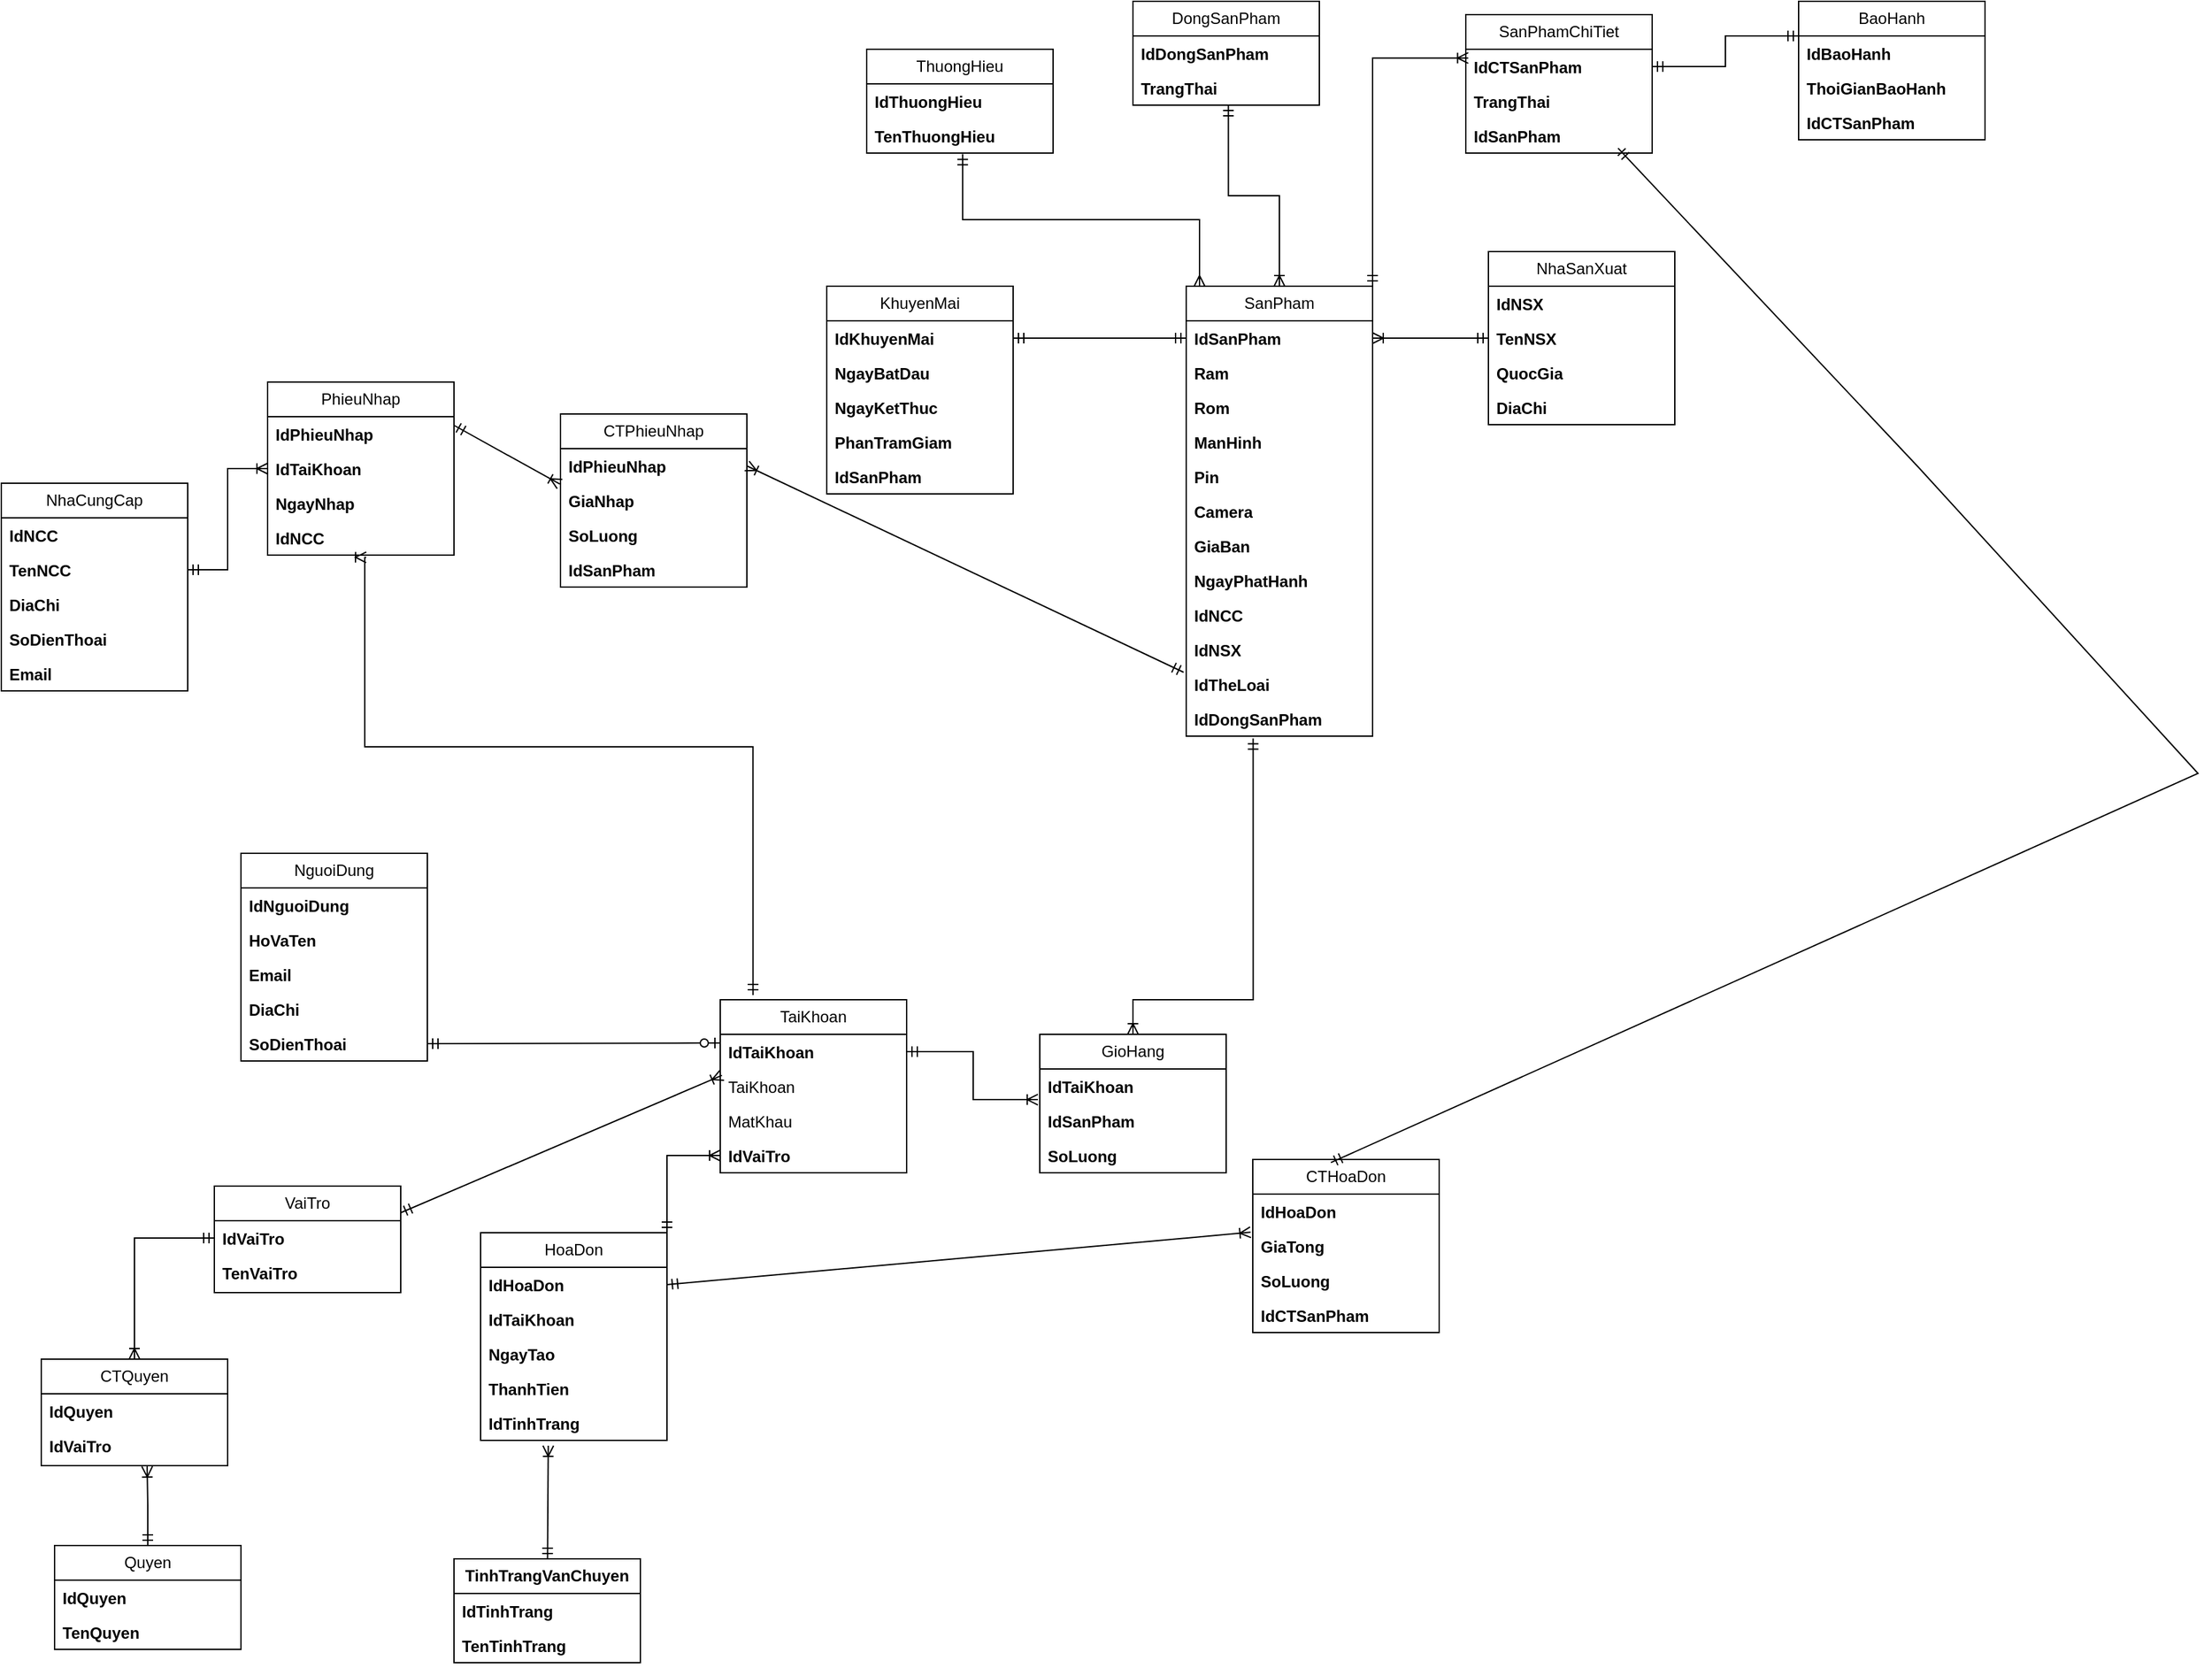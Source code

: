 <mxfile version="26.1.1">
  <diagram name="Trang-1" id="ev6L7dhJCI6zJjcUAdMP">
    <mxGraphModel dx="1827" dy="1666" grid="1" gridSize="10" guides="1" tooltips="1" connect="1" arrows="1" fold="1" page="1" pageScale="1" pageWidth="827" pageHeight="1169" math="0" shadow="0">
      <root>
        <mxCell id="0" />
        <mxCell id="1" parent="0" />
        <mxCell id="3cj486jEz-DAqz2aG2Fp-1" value="TaiKhoan" style="swimlane;fontStyle=0;childLayout=stackLayout;horizontal=1;startSize=26;fillColor=none;horizontalStack=0;resizeParent=1;resizeParentMax=0;resizeLast=0;collapsible=1;marginBottom=0;whiteSpace=wrap;html=1;" parent="1" vertex="1">
          <mxGeometry x="250" y="410" width="140" height="130" as="geometry" />
        </mxCell>
        <mxCell id="3cj486jEz-DAqz2aG2Fp-2" value="IdTaiKhoan" style="text;strokeColor=none;fillColor=none;align=left;verticalAlign=top;spacingLeft=4;spacingRight=4;overflow=hidden;rotatable=0;points=[[0,0.5],[1,0.5]];portConstraint=eastwest;whiteSpace=wrap;html=1;fontStyle=1" parent="3cj486jEz-DAqz2aG2Fp-1" vertex="1">
          <mxGeometry y="26" width="140" height="26" as="geometry" />
        </mxCell>
        <mxCell id="3cj486jEz-DAqz2aG2Fp-3" value="TaiKhoan" style="text;strokeColor=none;fillColor=none;align=left;verticalAlign=top;spacingLeft=4;spacingRight=4;overflow=hidden;rotatable=0;points=[[0,0.5],[1,0.5]];portConstraint=eastwest;whiteSpace=wrap;html=1;" parent="3cj486jEz-DAqz2aG2Fp-1" vertex="1">
          <mxGeometry y="52" width="140" height="26" as="geometry" />
        </mxCell>
        <mxCell id="3cj486jEz-DAqz2aG2Fp-4" value="MatKhau" style="text;strokeColor=none;fillColor=none;align=left;verticalAlign=top;spacingLeft=4;spacingRight=4;overflow=hidden;rotatable=0;points=[[0,0.5],[1,0.5]];portConstraint=eastwest;whiteSpace=wrap;html=1;" parent="3cj486jEz-DAqz2aG2Fp-1" vertex="1">
          <mxGeometry y="78" width="140" height="26" as="geometry" />
        </mxCell>
        <mxCell id="3cj486jEz-DAqz2aG2Fp-5" value="&lt;b&gt;IdVaiTro&lt;/b&gt;" style="text;strokeColor=none;fillColor=none;align=left;verticalAlign=top;spacingLeft=4;spacingRight=4;overflow=hidden;rotatable=0;points=[[0,0.5],[1,0.5]];portConstraint=eastwest;whiteSpace=wrap;html=1;" parent="3cj486jEz-DAqz2aG2Fp-1" vertex="1">
          <mxGeometry y="104" width="140" height="26" as="geometry" />
        </mxCell>
        <mxCell id="3cj486jEz-DAqz2aG2Fp-6" style="rounded=0;orthogonalLoop=1;jettySize=auto;html=1;endArrow=ERzeroToOne;startFill=0;startArrow=ERmandOne;endFill=0;exitX=1;exitY=0.5;exitDx=0;exitDy=0;entryX=0;entryY=0.25;entryDx=0;entryDy=0;" parent="1" source="3cj486jEz-DAqz2aG2Fp-61" target="3cj486jEz-DAqz2aG2Fp-1" edge="1">
          <mxGeometry relative="1" as="geometry">
            <mxPoint x="110" y="309" as="sourcePoint" />
            <mxPoint x="240" y="223" as="targetPoint" />
          </mxGeometry>
        </mxCell>
        <mxCell id="3cj486jEz-DAqz2aG2Fp-7" style="rounded=0;orthogonalLoop=1;jettySize=auto;html=1;exitX=1;exitY=0.5;exitDx=0;exitDy=0;endArrow=ERoneToMany;endFill=0;startArrow=ERmandOne;startFill=0;entryX=-0.012;entryY=0.103;entryDx=0;entryDy=0;entryPerimeter=0;" parent="1" source="3cj486jEz-DAqz2aG2Fp-26" edge="1">
          <mxGeometry relative="1" as="geometry">
            <mxPoint x="410" y="504" as="sourcePoint" />
            <mxPoint x="648.32" y="584.678" as="targetPoint" />
          </mxGeometry>
        </mxCell>
        <mxCell id="dfZUivNERs2k_TiBMYuA-21" style="edgeStyle=orthogonalEdgeStyle;rounded=0;orthogonalLoop=1;jettySize=auto;html=1;exitX=1;exitY=0;exitDx=0;exitDy=0;endArrow=ERoneToMany;endFill=0;startArrow=ERmandOne;startFill=0;entryX=0.013;entryY=0.254;entryDx=0;entryDy=0;entryPerimeter=0;" edge="1" parent="1" source="3cj486jEz-DAqz2aG2Fp-8" target="dfZUivNERs2k_TiBMYuA-17">
          <mxGeometry relative="1" as="geometry">
            <mxPoint x="810" y="-239" as="targetPoint" />
          </mxGeometry>
        </mxCell>
        <mxCell id="3cj486jEz-DAqz2aG2Fp-8" value="SanPham" style="swimlane;fontStyle=0;childLayout=stackLayout;horizontal=1;startSize=26;fillColor=none;horizontalStack=0;resizeParent=1;resizeParentMax=0;resizeLast=0;collapsible=1;marginBottom=0;whiteSpace=wrap;html=1;" parent="1" vertex="1">
          <mxGeometry x="600" y="-126" width="140" height="338" as="geometry" />
        </mxCell>
        <mxCell id="3cj486jEz-DAqz2aG2Fp-9" value="IdSanPham" style="text;strokeColor=none;fillColor=none;align=left;verticalAlign=top;spacingLeft=4;spacingRight=4;overflow=hidden;rotatable=0;points=[[0,0.5],[1,0.5]];portConstraint=eastwest;whiteSpace=wrap;html=1;fontStyle=1" parent="3cj486jEz-DAqz2aG2Fp-8" vertex="1">
          <mxGeometry y="26" width="140" height="26" as="geometry" />
        </mxCell>
        <mxCell id="3cj486jEz-DAqz2aG2Fp-11" value="Ram" style="text;strokeColor=none;fillColor=none;align=left;verticalAlign=top;spacingLeft=4;spacingRight=4;overflow=hidden;rotatable=0;points=[[0,0.5],[1,0.5]];portConstraint=eastwest;whiteSpace=wrap;html=1;fontStyle=1" parent="3cj486jEz-DAqz2aG2Fp-8" vertex="1">
          <mxGeometry y="52" width="140" height="26" as="geometry" />
        </mxCell>
        <mxCell id="3cj486jEz-DAqz2aG2Fp-12" value="Rom" style="text;strokeColor=none;fillColor=none;align=left;verticalAlign=top;spacingLeft=4;spacingRight=4;overflow=hidden;rotatable=0;points=[[0,0.5],[1,0.5]];portConstraint=eastwest;whiteSpace=wrap;html=1;fontStyle=1" parent="3cj486jEz-DAqz2aG2Fp-8" vertex="1">
          <mxGeometry y="78" width="140" height="26" as="geometry" />
        </mxCell>
        <mxCell id="3cj486jEz-DAqz2aG2Fp-13" value="ManHinh" style="text;strokeColor=none;fillColor=none;align=left;verticalAlign=top;spacingLeft=4;spacingRight=4;overflow=hidden;rotatable=0;points=[[0,0.5],[1,0.5]];portConstraint=eastwest;whiteSpace=wrap;html=1;fontStyle=1" parent="3cj486jEz-DAqz2aG2Fp-8" vertex="1">
          <mxGeometry y="104" width="140" height="26" as="geometry" />
        </mxCell>
        <mxCell id="3cj486jEz-DAqz2aG2Fp-14" value="Pin" style="text;strokeColor=none;fillColor=none;align=left;verticalAlign=top;spacingLeft=4;spacingRight=4;overflow=hidden;rotatable=0;points=[[0,0.5],[1,0.5]];portConstraint=eastwest;whiteSpace=wrap;html=1;fontStyle=1" parent="3cj486jEz-DAqz2aG2Fp-8" vertex="1">
          <mxGeometry y="130" width="140" height="26" as="geometry" />
        </mxCell>
        <mxCell id="3cj486jEz-DAqz2aG2Fp-15" value="Camera" style="text;strokeColor=none;fillColor=none;align=left;verticalAlign=top;spacingLeft=4;spacingRight=4;overflow=hidden;rotatable=0;points=[[0,0.5],[1,0.5]];portConstraint=eastwest;whiteSpace=wrap;html=1;fontStyle=1" parent="3cj486jEz-DAqz2aG2Fp-8" vertex="1">
          <mxGeometry y="156" width="140" height="26" as="geometry" />
        </mxCell>
        <mxCell id="3cj486jEz-DAqz2aG2Fp-16" value="GiaBan" style="text;strokeColor=none;fillColor=none;align=left;verticalAlign=top;spacingLeft=4;spacingRight=4;overflow=hidden;rotatable=0;points=[[0,0.5],[1,0.5]];portConstraint=eastwest;whiteSpace=wrap;html=1;fontStyle=1" parent="3cj486jEz-DAqz2aG2Fp-8" vertex="1">
          <mxGeometry y="182" width="140" height="26" as="geometry" />
        </mxCell>
        <mxCell id="3cj486jEz-DAqz2aG2Fp-18" value="NgayPhatHanh" style="text;strokeColor=none;fillColor=none;align=left;verticalAlign=top;spacingLeft=4;spacingRight=4;overflow=hidden;rotatable=0;points=[[0,0.5],[1,0.5]];portConstraint=eastwest;whiteSpace=wrap;html=1;fontStyle=1" parent="3cj486jEz-DAqz2aG2Fp-8" vertex="1">
          <mxGeometry y="208" width="140" height="26" as="geometry" />
        </mxCell>
        <mxCell id="3cj486jEz-DAqz2aG2Fp-19" value="IdNCC" style="text;strokeColor=none;fillColor=none;align=left;verticalAlign=top;spacingLeft=4;spacingRight=4;overflow=hidden;rotatable=0;points=[[0,0.5],[1,0.5]];portConstraint=eastwest;whiteSpace=wrap;html=1;fontStyle=1" parent="3cj486jEz-DAqz2aG2Fp-8" vertex="1">
          <mxGeometry y="234" width="140" height="26" as="geometry" />
        </mxCell>
        <mxCell id="3cj486jEz-DAqz2aG2Fp-20" value="IdNSX" style="text;strokeColor=none;fillColor=none;align=left;verticalAlign=top;spacingLeft=4;spacingRight=4;overflow=hidden;rotatable=0;points=[[0,0.5],[1,0.5]];portConstraint=eastwest;whiteSpace=wrap;html=1;fontStyle=1" parent="3cj486jEz-DAqz2aG2Fp-8" vertex="1">
          <mxGeometry y="260" width="140" height="26" as="geometry" />
        </mxCell>
        <mxCell id="3cj486jEz-DAqz2aG2Fp-21" value="IdTheLoai" style="text;strokeColor=none;fillColor=none;align=left;verticalAlign=top;spacingLeft=4;spacingRight=4;overflow=hidden;rotatable=0;points=[[0,0.5],[1,0.5]];portConstraint=eastwest;whiteSpace=wrap;html=1;fontStyle=1" parent="3cj486jEz-DAqz2aG2Fp-8" vertex="1">
          <mxGeometry y="286" width="140" height="26" as="geometry" />
        </mxCell>
        <mxCell id="dfZUivNERs2k_TiBMYuA-32" value="IdDongSanPham" style="text;strokeColor=none;fillColor=none;align=left;verticalAlign=top;spacingLeft=4;spacingRight=4;overflow=hidden;rotatable=0;points=[[0,0.5],[1,0.5]];portConstraint=eastwest;whiteSpace=wrap;html=1;fontStyle=1" vertex="1" parent="3cj486jEz-DAqz2aG2Fp-8">
          <mxGeometry y="312" width="140" height="26" as="geometry" />
        </mxCell>
        <mxCell id="3cj486jEz-DAqz2aG2Fp-23" style="rounded=0;orthogonalLoop=1;jettySize=auto;html=1;entryX=0.419;entryY=0.018;entryDx=0;entryDy=0;endArrow=ERmandOne;endFill=0;startArrow=ERmandOne;startFill=0;entryPerimeter=0;exitX=0.817;exitY=0.859;exitDx=0;exitDy=0;exitPerimeter=0;" parent="1" target="3cj486jEz-DAqz2aG2Fp-31" edge="1" source="dfZUivNERs2k_TiBMYuA-24">
          <mxGeometry relative="1" as="geometry">
            <mxPoint x="709" y="270" as="sourcePoint" />
            <mxPoint x="516.58" y="478.78" as="targetPoint" />
            <Array as="points">
              <mxPoint x="1150" y="10" />
              <mxPoint x="1360" y="240" />
            </Array>
          </mxGeometry>
        </mxCell>
        <mxCell id="3cj486jEz-DAqz2aG2Fp-24" style="edgeStyle=orthogonalEdgeStyle;rounded=0;orthogonalLoop=1;jettySize=auto;html=1;exitX=1;exitY=0;exitDx=0;exitDy=0;entryX=0;entryY=0.5;entryDx=0;entryDy=0;startArrow=ERmandOne;startFill=0;endArrow=ERoneToMany;endFill=0;" parent="1" source="3cj486jEz-DAqz2aG2Fp-25" target="3cj486jEz-DAqz2aG2Fp-5" edge="1">
          <mxGeometry relative="1" as="geometry" />
        </mxCell>
        <mxCell id="3cj486jEz-DAqz2aG2Fp-25" value="HoaDon" style="swimlane;fontStyle=0;childLayout=stackLayout;horizontal=1;startSize=26;fillColor=none;horizontalStack=0;resizeParent=1;resizeParentMax=0;resizeLast=0;collapsible=1;marginBottom=0;whiteSpace=wrap;html=1;" parent="1" vertex="1">
          <mxGeometry x="70" y="585" width="140" height="156" as="geometry" />
        </mxCell>
        <mxCell id="3cj486jEz-DAqz2aG2Fp-26" value="IdHoaDon" style="text;strokeColor=none;fillColor=none;align=left;verticalAlign=top;spacingLeft=4;spacingRight=4;overflow=hidden;rotatable=0;points=[[0,0.5],[1,0.5]];portConstraint=eastwest;whiteSpace=wrap;html=1;fontStyle=1" parent="3cj486jEz-DAqz2aG2Fp-25" vertex="1">
          <mxGeometry y="26" width="140" height="26" as="geometry" />
        </mxCell>
        <mxCell id="3cj486jEz-DAqz2aG2Fp-27" value="IdTaiKhoan" style="text;strokeColor=none;fillColor=none;align=left;verticalAlign=top;spacingLeft=4;spacingRight=4;overflow=hidden;rotatable=0;points=[[0,0.5],[1,0.5]];portConstraint=eastwest;whiteSpace=wrap;html=1;fontStyle=1" parent="3cj486jEz-DAqz2aG2Fp-25" vertex="1">
          <mxGeometry y="52" width="140" height="26" as="geometry" />
        </mxCell>
        <mxCell id="3cj486jEz-DAqz2aG2Fp-28" value="NgayTao" style="text;strokeColor=none;fillColor=none;align=left;verticalAlign=top;spacingLeft=4;spacingRight=4;overflow=hidden;rotatable=0;points=[[0,0.5],[1,0.5]];portConstraint=eastwest;whiteSpace=wrap;html=1;fontStyle=1" parent="3cj486jEz-DAqz2aG2Fp-25" vertex="1">
          <mxGeometry y="78" width="140" height="26" as="geometry" />
        </mxCell>
        <mxCell id="3cj486jEz-DAqz2aG2Fp-29" value="ThanhTien" style="text;strokeColor=none;fillColor=none;align=left;verticalAlign=top;spacingLeft=4;spacingRight=4;overflow=hidden;rotatable=0;points=[[0,0.5],[1,0.5]];portConstraint=eastwest;whiteSpace=wrap;html=1;fontStyle=1" parent="3cj486jEz-DAqz2aG2Fp-25" vertex="1">
          <mxGeometry y="104" width="140" height="26" as="geometry" />
        </mxCell>
        <mxCell id="3cj486jEz-DAqz2aG2Fp-30" value="IdTinhTrang" style="text;strokeColor=none;fillColor=none;align=left;verticalAlign=top;spacingLeft=4;spacingRight=4;overflow=hidden;rotatable=0;points=[[0,0.5],[1,0.5]];portConstraint=eastwest;whiteSpace=wrap;html=1;fontStyle=1" parent="3cj486jEz-DAqz2aG2Fp-25" vertex="1">
          <mxGeometry y="130" width="140" height="26" as="geometry" />
        </mxCell>
        <mxCell id="3cj486jEz-DAqz2aG2Fp-31" value="CTHoaDon" style="swimlane;fontStyle=0;childLayout=stackLayout;horizontal=1;startSize=26;fillColor=none;horizontalStack=0;resizeParent=1;resizeParentMax=0;resizeLast=0;collapsible=1;marginBottom=0;whiteSpace=wrap;html=1;" parent="1" vertex="1">
          <mxGeometry x="650" y="530" width="140" height="130" as="geometry" />
        </mxCell>
        <mxCell id="3cj486jEz-DAqz2aG2Fp-32" value="IdHoaDon" style="text;strokeColor=none;fillColor=none;align=left;verticalAlign=top;spacingLeft=4;spacingRight=4;overflow=hidden;rotatable=0;points=[[0,0.5],[1,0.5]];portConstraint=eastwest;whiteSpace=wrap;html=1;fontStyle=1" parent="3cj486jEz-DAqz2aG2Fp-31" vertex="1">
          <mxGeometry y="26" width="140" height="26" as="geometry" />
        </mxCell>
        <mxCell id="3cj486jEz-DAqz2aG2Fp-33" value="GiaTong" style="text;strokeColor=none;fillColor=none;align=left;verticalAlign=top;spacingLeft=4;spacingRight=4;overflow=hidden;rotatable=0;points=[[0,0.5],[1,0.5]];portConstraint=eastwest;whiteSpace=wrap;html=1;fontStyle=1" parent="3cj486jEz-DAqz2aG2Fp-31" vertex="1">
          <mxGeometry y="52" width="140" height="26" as="geometry" />
        </mxCell>
        <mxCell id="3cj486jEz-DAqz2aG2Fp-34" value="SoLuong" style="text;strokeColor=none;fillColor=none;align=left;verticalAlign=top;spacingLeft=4;spacingRight=4;overflow=hidden;rotatable=0;points=[[0,0.5],[1,0.5]];portConstraint=eastwest;whiteSpace=wrap;html=1;fontStyle=1" parent="3cj486jEz-DAqz2aG2Fp-31" vertex="1">
          <mxGeometry y="78" width="140" height="26" as="geometry" />
        </mxCell>
        <mxCell id="3cj486jEz-DAqz2aG2Fp-35" value="IdCTSanPham" style="text;strokeColor=none;fillColor=none;align=left;verticalAlign=top;spacingLeft=4;spacingRight=4;overflow=hidden;rotatable=0;points=[[0,0.5],[1,0.5]];portConstraint=eastwest;whiteSpace=wrap;html=1;fontStyle=1" parent="3cj486jEz-DAqz2aG2Fp-31" vertex="1">
          <mxGeometry y="104" width="140" height="26" as="geometry" />
        </mxCell>
        <mxCell id="3cj486jEz-DAqz2aG2Fp-36" value="NhaSanXuat" style="swimlane;fontStyle=0;childLayout=stackLayout;horizontal=1;startSize=26;fillColor=none;horizontalStack=0;resizeParent=1;resizeParentMax=0;resizeLast=0;collapsible=1;marginBottom=0;whiteSpace=wrap;html=1;" parent="1" vertex="1">
          <mxGeometry x="827" y="-152" width="140" height="130" as="geometry" />
        </mxCell>
        <mxCell id="3cj486jEz-DAqz2aG2Fp-37" value="IdNSX" style="text;strokeColor=none;fillColor=none;align=left;verticalAlign=top;spacingLeft=4;spacingRight=4;overflow=hidden;rotatable=0;points=[[0,0.5],[1,0.5]];portConstraint=eastwest;whiteSpace=wrap;html=1;fontStyle=1" parent="3cj486jEz-DAqz2aG2Fp-36" vertex="1">
          <mxGeometry y="26" width="140" height="26" as="geometry" />
        </mxCell>
        <mxCell id="3cj486jEz-DAqz2aG2Fp-38" value="TenNSX" style="text;strokeColor=none;fillColor=none;align=left;verticalAlign=top;spacingLeft=4;spacingRight=4;overflow=hidden;rotatable=0;points=[[0,0.5],[1,0.5]];portConstraint=eastwest;whiteSpace=wrap;html=1;fontStyle=1" parent="3cj486jEz-DAqz2aG2Fp-36" vertex="1">
          <mxGeometry y="52" width="140" height="26" as="geometry" />
        </mxCell>
        <mxCell id="3cj486jEz-DAqz2aG2Fp-39" value="QuocGia" style="text;strokeColor=none;fillColor=none;align=left;verticalAlign=top;spacingLeft=4;spacingRight=4;overflow=hidden;rotatable=0;points=[[0,0.5],[1,0.5]];portConstraint=eastwest;whiteSpace=wrap;html=1;fontStyle=1" parent="3cj486jEz-DAqz2aG2Fp-36" vertex="1">
          <mxGeometry y="78" width="140" height="26" as="geometry" />
        </mxCell>
        <mxCell id="3cj486jEz-DAqz2aG2Fp-40" value="DiaChi" style="text;strokeColor=none;fillColor=none;align=left;verticalAlign=top;spacingLeft=4;spacingRight=4;overflow=hidden;rotatable=0;points=[[0,0.5],[1,0.5]];portConstraint=eastwest;whiteSpace=wrap;html=1;fontStyle=1" parent="3cj486jEz-DAqz2aG2Fp-36" vertex="1">
          <mxGeometry y="104" width="140" height="26" as="geometry" />
        </mxCell>
        <mxCell id="3cj486jEz-DAqz2aG2Fp-41" value="KhuyenMai" style="swimlane;fontStyle=0;childLayout=stackLayout;horizontal=1;startSize=26;fillColor=none;horizontalStack=0;resizeParent=1;resizeParentMax=0;resizeLast=0;collapsible=1;marginBottom=0;whiteSpace=wrap;html=1;" parent="1" vertex="1">
          <mxGeometry x="330" y="-126" width="140" height="156" as="geometry" />
        </mxCell>
        <mxCell id="3cj486jEz-DAqz2aG2Fp-42" value="IdKhuyenMai" style="text;strokeColor=none;fillColor=none;align=left;verticalAlign=top;spacingLeft=4;spacingRight=4;overflow=hidden;rotatable=0;points=[[0,0.5],[1,0.5]];portConstraint=eastwest;whiteSpace=wrap;html=1;fontStyle=1" parent="3cj486jEz-DAqz2aG2Fp-41" vertex="1">
          <mxGeometry y="26" width="140" height="26" as="geometry" />
        </mxCell>
        <mxCell id="3cj486jEz-DAqz2aG2Fp-43" value="NgayBatDau" style="text;strokeColor=none;fillColor=none;align=left;verticalAlign=top;spacingLeft=4;spacingRight=4;overflow=hidden;rotatable=0;points=[[0,0.5],[1,0.5]];portConstraint=eastwest;whiteSpace=wrap;html=1;fontStyle=1" parent="3cj486jEz-DAqz2aG2Fp-41" vertex="1">
          <mxGeometry y="52" width="140" height="26" as="geometry" />
        </mxCell>
        <mxCell id="3cj486jEz-DAqz2aG2Fp-44" value="NgayKetThuc" style="text;strokeColor=none;fillColor=none;align=left;verticalAlign=top;spacingLeft=4;spacingRight=4;overflow=hidden;rotatable=0;points=[[0,0.5],[1,0.5]];portConstraint=eastwest;whiteSpace=wrap;html=1;fontStyle=1" parent="3cj486jEz-DAqz2aG2Fp-41" vertex="1">
          <mxGeometry y="78" width="140" height="26" as="geometry" />
        </mxCell>
        <mxCell id="3cj486jEz-DAqz2aG2Fp-45" value="PhanTramGiam" style="text;strokeColor=none;fillColor=none;align=left;verticalAlign=top;spacingLeft=4;spacingRight=4;overflow=hidden;rotatable=0;points=[[0,0.5],[1,0.5]];portConstraint=eastwest;whiteSpace=wrap;html=1;fontStyle=1" parent="3cj486jEz-DAqz2aG2Fp-41" vertex="1">
          <mxGeometry y="104" width="140" height="26" as="geometry" />
        </mxCell>
        <mxCell id="3cj486jEz-DAqz2aG2Fp-46" value="IdSanPham" style="text;strokeColor=none;fillColor=none;align=left;verticalAlign=top;spacingLeft=4;spacingRight=4;overflow=hidden;rotatable=0;points=[[0,0.5],[1,0.5]];portConstraint=eastwest;whiteSpace=wrap;html=1;fontStyle=1" parent="3cj486jEz-DAqz2aG2Fp-41" vertex="1">
          <mxGeometry y="130" width="140" height="26" as="geometry" />
        </mxCell>
        <mxCell id="3cj486jEz-DAqz2aG2Fp-47" value="NhaCungCap" style="swimlane;fontStyle=0;childLayout=stackLayout;horizontal=1;startSize=26;fillColor=none;horizontalStack=0;resizeParent=1;resizeParentMax=0;resizeLast=0;collapsible=1;marginBottom=0;whiteSpace=wrap;html=1;" parent="1" vertex="1">
          <mxGeometry x="-290" y="22" width="140" height="156" as="geometry" />
        </mxCell>
        <mxCell id="3cj486jEz-DAqz2aG2Fp-48" value="IdNCC" style="text;strokeColor=none;fillColor=none;align=left;verticalAlign=top;spacingLeft=4;spacingRight=4;overflow=hidden;rotatable=0;points=[[0,0.5],[1,0.5]];portConstraint=eastwest;whiteSpace=wrap;html=1;fontStyle=1" parent="3cj486jEz-DAqz2aG2Fp-47" vertex="1">
          <mxGeometry y="26" width="140" height="26" as="geometry" />
        </mxCell>
        <mxCell id="3cj486jEz-DAqz2aG2Fp-49" value="TenNCC" style="text;strokeColor=none;fillColor=none;align=left;verticalAlign=top;spacingLeft=4;spacingRight=4;overflow=hidden;rotatable=0;points=[[0,0.5],[1,0.5]];portConstraint=eastwest;whiteSpace=wrap;html=1;fontStyle=1" parent="3cj486jEz-DAqz2aG2Fp-47" vertex="1">
          <mxGeometry y="52" width="140" height="26" as="geometry" />
        </mxCell>
        <mxCell id="3cj486jEz-DAqz2aG2Fp-50" value="DiaChi" style="text;strokeColor=none;fillColor=none;align=left;verticalAlign=top;spacingLeft=4;spacingRight=4;overflow=hidden;rotatable=0;points=[[0,0.5],[1,0.5]];portConstraint=eastwest;whiteSpace=wrap;html=1;fontStyle=1" parent="3cj486jEz-DAqz2aG2Fp-47" vertex="1">
          <mxGeometry y="78" width="140" height="26" as="geometry" />
        </mxCell>
        <mxCell id="3cj486jEz-DAqz2aG2Fp-51" value="SoDienThoai" style="text;strokeColor=none;fillColor=none;align=left;verticalAlign=top;spacingLeft=4;spacingRight=4;overflow=hidden;rotatable=0;points=[[0,0.5],[1,0.5]];portConstraint=eastwest;whiteSpace=wrap;html=1;fontStyle=1" parent="3cj486jEz-DAqz2aG2Fp-47" vertex="1">
          <mxGeometry y="104" width="140" height="26" as="geometry" />
        </mxCell>
        <mxCell id="3cj486jEz-DAqz2aG2Fp-52" value="Email" style="text;strokeColor=none;fillColor=none;align=left;verticalAlign=top;spacingLeft=4;spacingRight=4;overflow=hidden;rotatable=0;points=[[0,0.5],[1,0.5]];portConstraint=eastwest;whiteSpace=wrap;html=1;fontStyle=1" parent="3cj486jEz-DAqz2aG2Fp-47" vertex="1">
          <mxGeometry y="130" width="140" height="26" as="geometry" />
        </mxCell>
        <mxCell id="3cj486jEz-DAqz2aG2Fp-53" value="ThuongHieu" style="swimlane;fontStyle=0;childLayout=stackLayout;horizontal=1;startSize=26;fillColor=none;horizontalStack=0;resizeParent=1;resizeParentMax=0;resizeLast=0;collapsible=1;marginBottom=0;whiteSpace=wrap;html=1;glass=0;rounded=0;shadow=0;" parent="1" vertex="1">
          <mxGeometry x="360" y="-304" width="140" height="78" as="geometry" />
        </mxCell>
        <mxCell id="3cj486jEz-DAqz2aG2Fp-54" value="IdThuongHieu" style="text;strokeColor=none;fillColor=none;align=left;verticalAlign=top;spacingLeft=4;spacingRight=4;overflow=hidden;rotatable=0;points=[[0,0.5],[1,0.5]];portConstraint=eastwest;whiteSpace=wrap;html=1;fontStyle=1" parent="3cj486jEz-DAqz2aG2Fp-53" vertex="1">
          <mxGeometry y="26" width="140" height="26" as="geometry" />
        </mxCell>
        <mxCell id="3cj486jEz-DAqz2aG2Fp-55" value="TenThuongHieu" style="text;strokeColor=none;fillColor=none;align=left;verticalAlign=top;spacingLeft=4;spacingRight=4;overflow=hidden;rotatable=0;points=[[0,0.5],[1,0.5]];portConstraint=eastwest;whiteSpace=wrap;html=1;fontStyle=1" parent="3cj486jEz-DAqz2aG2Fp-53" vertex="1">
          <mxGeometry y="52" width="140" height="26" as="geometry" />
        </mxCell>
        <mxCell id="3cj486jEz-DAqz2aG2Fp-56" value="NguoiDung" style="swimlane;fontStyle=0;childLayout=stackLayout;horizontal=1;startSize=26;fillColor=none;horizontalStack=0;resizeParent=1;resizeParentMax=0;resizeLast=0;collapsible=1;marginBottom=0;whiteSpace=wrap;html=1;" parent="1" vertex="1">
          <mxGeometry x="-110" y="300" width="140" height="156" as="geometry" />
        </mxCell>
        <mxCell id="3cj486jEz-DAqz2aG2Fp-57" value="IdNguoiDung" style="text;strokeColor=none;fillColor=none;align=left;verticalAlign=top;spacingLeft=4;spacingRight=4;overflow=hidden;rotatable=0;points=[[0,0.5],[1,0.5]];portConstraint=eastwest;whiteSpace=wrap;html=1;fontStyle=1" parent="3cj486jEz-DAqz2aG2Fp-56" vertex="1">
          <mxGeometry y="26" width="140" height="26" as="geometry" />
        </mxCell>
        <mxCell id="3cj486jEz-DAqz2aG2Fp-58" value="HoVaTen" style="text;strokeColor=none;fillColor=none;align=left;verticalAlign=top;spacingLeft=4;spacingRight=4;overflow=hidden;rotatable=0;points=[[0,0.5],[1,0.5]];portConstraint=eastwest;whiteSpace=wrap;html=1;fontStyle=1" parent="3cj486jEz-DAqz2aG2Fp-56" vertex="1">
          <mxGeometry y="52" width="140" height="26" as="geometry" />
        </mxCell>
        <mxCell id="3cj486jEz-DAqz2aG2Fp-59" value="Email" style="text;strokeColor=none;fillColor=none;align=left;verticalAlign=top;spacingLeft=4;spacingRight=4;overflow=hidden;rotatable=0;points=[[0,0.5],[1,0.5]];portConstraint=eastwest;whiteSpace=wrap;html=1;fontStyle=1" parent="3cj486jEz-DAqz2aG2Fp-56" vertex="1">
          <mxGeometry y="78" width="140" height="26" as="geometry" />
        </mxCell>
        <mxCell id="3cj486jEz-DAqz2aG2Fp-60" value="DiaChi" style="text;strokeColor=none;fillColor=none;align=left;verticalAlign=top;spacingLeft=4;spacingRight=4;overflow=hidden;rotatable=0;points=[[0,0.5],[1,0.5]];portConstraint=eastwest;whiteSpace=wrap;html=1;fontStyle=1" parent="3cj486jEz-DAqz2aG2Fp-56" vertex="1">
          <mxGeometry y="104" width="140" height="26" as="geometry" />
        </mxCell>
        <mxCell id="3cj486jEz-DAqz2aG2Fp-61" value="SoDienThoai" style="text;strokeColor=none;fillColor=none;align=left;verticalAlign=top;spacingLeft=4;spacingRight=4;overflow=hidden;rotatable=0;points=[[0,0.5],[1,0.5]];portConstraint=eastwest;whiteSpace=wrap;html=1;fontStyle=1" parent="3cj486jEz-DAqz2aG2Fp-56" vertex="1">
          <mxGeometry y="130" width="140" height="26" as="geometry" />
        </mxCell>
        <mxCell id="3cj486jEz-DAqz2aG2Fp-63" style="edgeStyle=orthogonalEdgeStyle;rounded=0;orthogonalLoop=1;jettySize=auto;html=1;exitX=1;exitY=0.5;exitDx=0;exitDy=0;entryX=0;entryY=0.5;entryDx=0;entryDy=0;endArrow=ERmandOne;endFill=0;startArrow=ERoneToMany;startFill=0;" parent="1" source="3cj486jEz-DAqz2aG2Fp-9" target="3cj486jEz-DAqz2aG2Fp-36" edge="1">
          <mxGeometry relative="1" as="geometry" />
        </mxCell>
        <mxCell id="3cj486jEz-DAqz2aG2Fp-64" style="edgeStyle=orthogonalEdgeStyle;rounded=0;orthogonalLoop=1;jettySize=auto;html=1;endArrow=ERmandOne;endFill=0;startArrow=ERmany;startFill=0;entryX=0.515;entryY=1.027;entryDx=0;entryDy=0;entryPerimeter=0;" parent="1" target="3cj486jEz-DAqz2aG2Fp-55" edge="1">
          <mxGeometry relative="1" as="geometry">
            <mxPoint x="512" y="-360" as="targetPoint" />
            <mxPoint x="610" y="-126" as="sourcePoint" />
            <Array as="points">
              <mxPoint x="610" y="-126" />
              <mxPoint x="610" y="-176" />
              <mxPoint x="432" y="-176" />
            </Array>
          </mxGeometry>
        </mxCell>
        <mxCell id="3cj486jEz-DAqz2aG2Fp-65" style="edgeStyle=orthogonalEdgeStyle;rounded=0;orthogonalLoop=1;jettySize=auto;html=1;exitX=1;exitY=0.5;exitDx=0;exitDy=0;entryX=0;entryY=0.5;entryDx=0;entryDy=0;endArrow=ERmandOne;endFill=0;startArrow=ERmandOne;startFill=0;" parent="1" source="3cj486jEz-DAqz2aG2Fp-42" target="3cj486jEz-DAqz2aG2Fp-9" edge="1">
          <mxGeometry relative="1" as="geometry">
            <mxPoint x="226.36" y="-123.894" as="targetPoint" />
          </mxGeometry>
        </mxCell>
        <mxCell id="3cj486jEz-DAqz2aG2Fp-66" style="rounded=0;orthogonalLoop=1;jettySize=auto;html=1;exitX=1;exitY=0.25;exitDx=0;exitDy=0;endArrow=ERoneToMany;endFill=0;startArrow=ERmandOne;startFill=0;entryX=-0.004;entryY=1.023;entryDx=0;entryDy=0;entryPerimeter=0;" parent="1" source="3cj486jEz-DAqz2aG2Fp-67" target="3cj486jEz-DAqz2aG2Fp-73" edge="1">
          <mxGeometry relative="1" as="geometry" />
        </mxCell>
        <mxCell id="3cj486jEz-DAqz2aG2Fp-67" value="PhieuNhap" style="swimlane;fontStyle=0;childLayout=stackLayout;horizontal=1;startSize=26;fillColor=none;horizontalStack=0;resizeParent=1;resizeParentMax=0;resizeLast=0;collapsible=1;marginBottom=0;whiteSpace=wrap;html=1;" parent="1" vertex="1">
          <mxGeometry x="-90" y="-54" width="140" height="130" as="geometry" />
        </mxCell>
        <mxCell id="3cj486jEz-DAqz2aG2Fp-68" value="IdPhieuNhap" style="text;strokeColor=none;fillColor=none;align=left;verticalAlign=top;spacingLeft=4;spacingRight=4;overflow=hidden;rotatable=0;points=[[0,0.5],[1,0.5]];portConstraint=eastwest;whiteSpace=wrap;html=1;fontStyle=1" parent="3cj486jEz-DAqz2aG2Fp-67" vertex="1">
          <mxGeometry y="26" width="140" height="26" as="geometry" />
        </mxCell>
        <mxCell id="3cj486jEz-DAqz2aG2Fp-69" value="IdTaiKhoan" style="text;strokeColor=none;fillColor=none;align=left;verticalAlign=top;spacingLeft=4;spacingRight=4;overflow=hidden;rotatable=0;points=[[0,0.5],[1,0.5]];portConstraint=eastwest;whiteSpace=wrap;html=1;fontStyle=1" parent="3cj486jEz-DAqz2aG2Fp-67" vertex="1">
          <mxGeometry y="52" width="140" height="26" as="geometry" />
        </mxCell>
        <mxCell id="3cj486jEz-DAqz2aG2Fp-70" value="NgayNhap" style="text;strokeColor=none;fillColor=none;align=left;verticalAlign=top;spacingLeft=4;spacingRight=4;overflow=hidden;rotatable=0;points=[[0,0.5],[1,0.5]];portConstraint=eastwest;whiteSpace=wrap;html=1;fontStyle=1" parent="3cj486jEz-DAqz2aG2Fp-67" vertex="1">
          <mxGeometry y="78" width="140" height="26" as="geometry" />
        </mxCell>
        <mxCell id="dfZUivNERs2k_TiBMYuA-27" value="IdNCC" style="text;strokeColor=none;fillColor=none;align=left;verticalAlign=top;spacingLeft=4;spacingRight=4;overflow=hidden;rotatable=0;points=[[0,0.5],[1,0.5]];portConstraint=eastwest;whiteSpace=wrap;html=1;fontStyle=1" vertex="1" parent="3cj486jEz-DAqz2aG2Fp-67">
          <mxGeometry y="104" width="140" height="26" as="geometry" />
        </mxCell>
        <mxCell id="3cj486jEz-DAqz2aG2Fp-71" style="edgeStyle=orthogonalEdgeStyle;rounded=0;orthogonalLoop=1;jettySize=auto;html=1;exitX=0.176;exitY=-0.027;exitDx=0;exitDy=0;endArrow=ERoneToMany;endFill=0;startArrow=ERmandOne;startFill=0;entryX=0.529;entryY=1.066;entryDx=0;entryDy=0;entryPerimeter=0;exitPerimeter=0;" parent="1" source="3cj486jEz-DAqz2aG2Fp-1" target="dfZUivNERs2k_TiBMYuA-27" edge="1">
          <mxGeometry relative="1" as="geometry">
            <mxPoint x="230.0" y="210" as="sourcePoint" />
            <mxPoint x="-89" y="110" as="targetPoint" />
            <Array as="points">
              <mxPoint x="275" y="220" />
              <mxPoint x="-17" y="220" />
              <mxPoint x="-17" y="78" />
            </Array>
          </mxGeometry>
        </mxCell>
        <mxCell id="3cj486jEz-DAqz2aG2Fp-72" value="CTPhieuNhap" style="swimlane;fontStyle=0;childLayout=stackLayout;horizontal=1;startSize=26;fillColor=none;horizontalStack=0;resizeParent=1;resizeParentMax=0;resizeLast=0;collapsible=1;marginBottom=0;whiteSpace=wrap;html=1;" parent="1" vertex="1">
          <mxGeometry x="130" y="-30" width="140" height="130" as="geometry" />
        </mxCell>
        <mxCell id="3cj486jEz-DAqz2aG2Fp-73" value="IdPhieuNhap" style="text;strokeColor=none;fillColor=none;align=left;verticalAlign=top;spacingLeft=4;spacingRight=4;overflow=hidden;rotatable=0;points=[[0,0.5],[1,0.5]];portConstraint=eastwest;whiteSpace=wrap;html=1;fontStyle=1" parent="3cj486jEz-DAqz2aG2Fp-72" vertex="1">
          <mxGeometry y="26" width="140" height="26" as="geometry" />
        </mxCell>
        <mxCell id="3cj486jEz-DAqz2aG2Fp-74" value="GiaNhap" style="text;strokeColor=none;fillColor=none;align=left;verticalAlign=top;spacingLeft=4;spacingRight=4;overflow=hidden;rotatable=0;points=[[0,0.5],[1,0.5]];portConstraint=eastwest;whiteSpace=wrap;html=1;fontStyle=1" parent="3cj486jEz-DAqz2aG2Fp-72" vertex="1">
          <mxGeometry y="52" width="140" height="26" as="geometry" />
        </mxCell>
        <mxCell id="3cj486jEz-DAqz2aG2Fp-75" value="SoLuong" style="text;strokeColor=none;fillColor=none;align=left;verticalAlign=top;spacingLeft=4;spacingRight=4;overflow=hidden;rotatable=0;points=[[0,0.5],[1,0.5]];portConstraint=eastwest;whiteSpace=wrap;html=1;fontStyle=1" parent="3cj486jEz-DAqz2aG2Fp-72" vertex="1">
          <mxGeometry y="78" width="140" height="26" as="geometry" />
        </mxCell>
        <mxCell id="3cj486jEz-DAqz2aG2Fp-76" value="IdSanPham" style="text;strokeColor=none;fillColor=none;align=left;verticalAlign=top;spacingLeft=4;spacingRight=4;overflow=hidden;rotatable=0;points=[[0,0.5],[1,0.5]];portConstraint=eastwest;whiteSpace=wrap;html=1;fontStyle=1" parent="3cj486jEz-DAqz2aG2Fp-72" vertex="1">
          <mxGeometry y="104" width="140" height="26" as="geometry" />
        </mxCell>
        <mxCell id="3cj486jEz-DAqz2aG2Fp-77" style="rounded=0;orthogonalLoop=1;jettySize=auto;html=1;exitX=1;exitY=0.5;exitDx=0;exitDy=0;entryX=-0.014;entryY=0.154;entryDx=0;entryDy=0;entryPerimeter=0;endArrow=ERmandOne;endFill=0;startArrow=ERoneToMany;startFill=0;" parent="1" source="3cj486jEz-DAqz2aG2Fp-73" target="3cj486jEz-DAqz2aG2Fp-21" edge="1">
          <mxGeometry relative="1" as="geometry" />
        </mxCell>
        <mxCell id="dfZUivNERs2k_TiBMYuA-25" style="edgeStyle=orthogonalEdgeStyle;rounded=0;orthogonalLoop=1;jettySize=auto;html=1;exitX=0;exitY=0.25;exitDx=0;exitDy=0;entryX=1;entryY=0.5;entryDx=0;entryDy=0;endArrow=ERmandOne;endFill=0;startArrow=ERmandOne;startFill=0;" edge="1" parent="1" source="3cj486jEz-DAqz2aG2Fp-78" target="dfZUivNERs2k_TiBMYuA-17">
          <mxGeometry relative="1" as="geometry" />
        </mxCell>
        <mxCell id="3cj486jEz-DAqz2aG2Fp-78" value="BaoHanh" style="swimlane;fontStyle=0;childLayout=stackLayout;horizontal=1;startSize=26;fillColor=none;horizontalStack=0;resizeParent=1;resizeParentMax=0;resizeLast=0;collapsible=1;marginBottom=0;whiteSpace=wrap;html=1;" parent="1" vertex="1">
          <mxGeometry x="1060" y="-340" width="140" height="104" as="geometry" />
        </mxCell>
        <mxCell id="3cj486jEz-DAqz2aG2Fp-79" value="IdBaoHanh" style="text;strokeColor=none;fillColor=none;align=left;verticalAlign=top;spacingLeft=4;spacingRight=4;overflow=hidden;rotatable=0;points=[[0,0.5],[1,0.5]];portConstraint=eastwest;whiteSpace=wrap;html=1;fontStyle=1" parent="3cj486jEz-DAqz2aG2Fp-78" vertex="1">
          <mxGeometry y="26" width="140" height="26" as="geometry" />
        </mxCell>
        <mxCell id="3cj486jEz-DAqz2aG2Fp-80" value="ThoiGianBaoHanh" style="text;strokeColor=none;fillColor=none;align=left;verticalAlign=top;spacingLeft=4;spacingRight=4;overflow=hidden;rotatable=0;points=[[0,0.5],[1,0.5]];portConstraint=eastwest;whiteSpace=wrap;html=1;fontStyle=1" parent="3cj486jEz-DAqz2aG2Fp-78" vertex="1">
          <mxGeometry y="52" width="140" height="26" as="geometry" />
        </mxCell>
        <mxCell id="3cj486jEz-DAqz2aG2Fp-81" value="IdCTSanPham" style="text;strokeColor=none;fillColor=none;align=left;verticalAlign=top;spacingLeft=4;spacingRight=4;overflow=hidden;rotatable=0;points=[[0,0.5],[1,0.5]];portConstraint=eastwest;whiteSpace=wrap;html=1;fontStyle=1" parent="3cj486jEz-DAqz2aG2Fp-78" vertex="1">
          <mxGeometry y="78" width="140" height="26" as="geometry" />
        </mxCell>
        <mxCell id="3cj486jEz-DAqz2aG2Fp-83" value="Quyen" style="swimlane;fontStyle=0;childLayout=stackLayout;horizontal=1;startSize=26;fillColor=none;horizontalStack=0;resizeParent=1;resizeParentMax=0;resizeLast=0;collapsible=1;marginBottom=0;whiteSpace=wrap;html=1;" parent="1" vertex="1">
          <mxGeometry x="-250" y="820" width="140" height="78" as="geometry" />
        </mxCell>
        <mxCell id="3cj486jEz-DAqz2aG2Fp-84" value="IdQuyen" style="text;strokeColor=none;fillColor=none;align=left;verticalAlign=top;spacingLeft=4;spacingRight=4;overflow=hidden;rotatable=0;points=[[0,0.5],[1,0.5]];portConstraint=eastwest;whiteSpace=wrap;html=1;fontStyle=1" parent="3cj486jEz-DAqz2aG2Fp-83" vertex="1">
          <mxGeometry y="26" width="140" height="26" as="geometry" />
        </mxCell>
        <mxCell id="3cj486jEz-DAqz2aG2Fp-85" value="TenQuyen" style="text;strokeColor=none;fillColor=none;align=left;verticalAlign=top;spacingLeft=4;spacingRight=4;overflow=hidden;rotatable=0;points=[[0,0.5],[1,0.5]];portConstraint=eastwest;whiteSpace=wrap;html=1;fontStyle=1" parent="3cj486jEz-DAqz2aG2Fp-83" vertex="1">
          <mxGeometry y="52" width="140" height="26" as="geometry" />
        </mxCell>
        <mxCell id="3cj486jEz-DAqz2aG2Fp-86" style="edgeStyle=orthogonalEdgeStyle;rounded=0;orthogonalLoop=1;jettySize=auto;html=1;exitX=0.5;exitY=0;exitDx=0;exitDy=0;entryX=0;entryY=0.5;entryDx=0;entryDy=0;endArrow=ERmandOne;endFill=0;startArrow=ERoneToMany;startFill=0;" parent="1" source="3cj486jEz-DAqz2aG2Fp-87" target="3cj486jEz-DAqz2aG2Fp-102" edge="1">
          <mxGeometry relative="1" as="geometry" />
        </mxCell>
        <mxCell id="3cj486jEz-DAqz2aG2Fp-87" value="CTQuyen" style="swimlane;fontStyle=0;childLayout=stackLayout;horizontal=1;startSize=26;fillColor=none;horizontalStack=0;resizeParent=1;resizeParentMax=0;resizeLast=0;collapsible=1;marginBottom=0;whiteSpace=wrap;html=1;" parent="1" vertex="1">
          <mxGeometry x="-260" y="680" width="140" height="80" as="geometry" />
        </mxCell>
        <mxCell id="3cj486jEz-DAqz2aG2Fp-88" value="IdQuyen" style="text;strokeColor=none;fillColor=none;align=left;verticalAlign=top;spacingLeft=4;spacingRight=4;overflow=hidden;rotatable=0;points=[[0,0.5],[1,0.5]];portConstraint=eastwest;whiteSpace=wrap;html=1;fontStyle=1" parent="3cj486jEz-DAqz2aG2Fp-87" vertex="1">
          <mxGeometry y="26" width="140" height="26" as="geometry" />
        </mxCell>
        <mxCell id="3cj486jEz-DAqz2aG2Fp-89" value="IdVaiTro" style="text;strokeColor=none;fillColor=none;align=left;verticalAlign=top;spacingLeft=4;spacingRight=4;overflow=hidden;rotatable=0;points=[[0,0.5],[1,0.5]];portConstraint=eastwest;whiteSpace=wrap;html=1;fontStyle=1" parent="3cj486jEz-DAqz2aG2Fp-87" vertex="1">
          <mxGeometry y="52" width="140" height="28" as="geometry" />
        </mxCell>
        <mxCell id="3cj486jEz-DAqz2aG2Fp-90" style="edgeStyle=orthogonalEdgeStyle;rounded=0;orthogonalLoop=1;jettySize=auto;html=1;exitX=0.5;exitY=0;exitDx=0;exitDy=0;entryX=0.568;entryY=1.02;entryDx=0;entryDy=0;entryPerimeter=0;endArrow=ERoneToMany;endFill=0;startArrow=ERmandOne;startFill=0;" parent="1" source="3cj486jEz-DAqz2aG2Fp-83" target="3cj486jEz-DAqz2aG2Fp-89" edge="1">
          <mxGeometry relative="1" as="geometry" />
        </mxCell>
        <mxCell id="3cj486jEz-DAqz2aG2Fp-91" value="GioHang" style="swimlane;fontStyle=0;childLayout=stackLayout;horizontal=1;startSize=26;fillColor=none;horizontalStack=0;resizeParent=1;resizeParentMax=0;resizeLast=0;collapsible=1;marginBottom=0;whiteSpace=wrap;html=1;" parent="1" vertex="1">
          <mxGeometry x="490" y="436" width="140" height="104" as="geometry" />
        </mxCell>
        <mxCell id="3cj486jEz-DAqz2aG2Fp-92" value="IdTaiKhoan" style="text;strokeColor=none;fillColor=none;align=left;verticalAlign=top;spacingLeft=4;spacingRight=4;overflow=hidden;rotatable=0;points=[[0,0.5],[1,0.5]];portConstraint=eastwest;whiteSpace=wrap;html=1;fontStyle=1" parent="3cj486jEz-DAqz2aG2Fp-91" vertex="1">
          <mxGeometry y="26" width="140" height="26" as="geometry" />
        </mxCell>
        <mxCell id="3cj486jEz-DAqz2aG2Fp-93" value="IdSanPham" style="text;strokeColor=none;fillColor=none;align=left;verticalAlign=top;spacingLeft=4;spacingRight=4;overflow=hidden;rotatable=0;points=[[0,0.5],[1,0.5]];portConstraint=eastwest;whiteSpace=wrap;html=1;fontStyle=1" parent="3cj486jEz-DAqz2aG2Fp-91" vertex="1">
          <mxGeometry y="52" width="140" height="26" as="geometry" />
        </mxCell>
        <mxCell id="3cj486jEz-DAqz2aG2Fp-94" value="SoLuong" style="text;strokeColor=none;fillColor=none;align=left;verticalAlign=top;spacingLeft=4;spacingRight=4;overflow=hidden;rotatable=0;points=[[0,0.5],[1,0.5]];portConstraint=eastwest;whiteSpace=wrap;html=1;fontStyle=1" parent="3cj486jEz-DAqz2aG2Fp-91" vertex="1">
          <mxGeometry y="78" width="140" height="26" as="geometry" />
        </mxCell>
        <mxCell id="3cj486jEz-DAqz2aG2Fp-95" style="edgeStyle=orthogonalEdgeStyle;rounded=0;orthogonalLoop=1;jettySize=auto;html=1;exitX=1;exitY=0.5;exitDx=0;exitDy=0;entryX=-0.01;entryY=0.885;entryDx=0;entryDy=0;entryPerimeter=0;endArrow=ERoneToMany;endFill=0;startArrow=ERmandOne;startFill=0;" parent="1" source="3cj486jEz-DAqz2aG2Fp-2" target="3cj486jEz-DAqz2aG2Fp-92" edge="1">
          <mxGeometry relative="1" as="geometry" />
        </mxCell>
        <mxCell id="3cj486jEz-DAqz2aG2Fp-96" style="edgeStyle=orthogonalEdgeStyle;rounded=0;orthogonalLoop=1;jettySize=auto;html=1;exitX=0.5;exitY=0;exitDx=0;exitDy=0;endArrow=ERmandOne;endFill=0;startArrow=ERoneToMany;startFill=0;entryX=0.359;entryY=1.066;entryDx=0;entryDy=0;entryPerimeter=0;" parent="1" source="3cj486jEz-DAqz2aG2Fp-91" edge="1" target="dfZUivNERs2k_TiBMYuA-32">
          <mxGeometry relative="1" as="geometry">
            <mxPoint x="650" y="220" as="targetPoint" />
            <Array as="points">
              <mxPoint x="650" y="410" />
            </Array>
          </mxGeometry>
        </mxCell>
        <mxCell id="3cj486jEz-DAqz2aG2Fp-97" value="&lt;b&gt;TinhTrangVanChuyen&lt;/b&gt;" style="swimlane;fontStyle=0;childLayout=stackLayout;horizontal=1;startSize=26;fillColor=none;horizontalStack=0;resizeParent=1;resizeParentMax=0;resizeLast=0;collapsible=1;marginBottom=0;whiteSpace=wrap;html=1;" parent="1" vertex="1">
          <mxGeometry x="50" y="830" width="140" height="78" as="geometry" />
        </mxCell>
        <mxCell id="3cj486jEz-DAqz2aG2Fp-98" value="IdTinhTrang" style="text;strokeColor=none;fillColor=none;align=left;verticalAlign=top;spacingLeft=4;spacingRight=4;overflow=hidden;rotatable=0;points=[[0,0.5],[1,0.5]];portConstraint=eastwest;whiteSpace=wrap;html=1;fontStyle=1" parent="3cj486jEz-DAqz2aG2Fp-97" vertex="1">
          <mxGeometry y="26" width="140" height="26" as="geometry" />
        </mxCell>
        <mxCell id="3cj486jEz-DAqz2aG2Fp-99" value="TenTinhTrang" style="text;strokeColor=none;fillColor=none;align=left;verticalAlign=top;spacingLeft=4;spacingRight=4;overflow=hidden;rotatable=0;points=[[0,0.5],[1,0.5]];portConstraint=eastwest;whiteSpace=wrap;html=1;fontStyle=1" parent="3cj486jEz-DAqz2aG2Fp-97" vertex="1">
          <mxGeometry y="52" width="140" height="26" as="geometry" />
        </mxCell>
        <mxCell id="3cj486jEz-DAqz2aG2Fp-100" style="rounded=0;orthogonalLoop=1;jettySize=auto;html=1;endArrow=ERoneToMany;endFill=0;startArrow=ERmandOne;startFill=0;entryX=0.363;entryY=1.154;entryDx=0;entryDy=0;entryPerimeter=0;" parent="1" source="3cj486jEz-DAqz2aG2Fp-97" target="3cj486jEz-DAqz2aG2Fp-30" edge="1">
          <mxGeometry relative="1" as="geometry">
            <mxPoint x="161" y="750" as="sourcePoint" />
            <mxPoint x="159.29" y="672.39" as="targetPoint" />
          </mxGeometry>
        </mxCell>
        <mxCell id="3cj486jEz-DAqz2aG2Fp-101" value="VaiTro" style="swimlane;fontStyle=0;childLayout=stackLayout;horizontal=1;startSize=26;fillColor=none;horizontalStack=0;resizeParent=1;resizeParentMax=0;resizeLast=0;collapsible=1;marginBottom=0;whiteSpace=wrap;html=1;" parent="1" vertex="1">
          <mxGeometry x="-130" y="550" width="140" height="80" as="geometry" />
        </mxCell>
        <mxCell id="3cj486jEz-DAqz2aG2Fp-102" value="IdVaiTro" style="text;strokeColor=none;fillColor=none;align=left;verticalAlign=top;spacingLeft=4;spacingRight=4;overflow=hidden;rotatable=0;points=[[0,0.5],[1,0.5]];portConstraint=eastwest;whiteSpace=wrap;html=1;fontStyle=1" parent="3cj486jEz-DAqz2aG2Fp-101" vertex="1">
          <mxGeometry y="26" width="140" height="26" as="geometry" />
        </mxCell>
        <mxCell id="3cj486jEz-DAqz2aG2Fp-103" value="TenVaiTro" style="text;strokeColor=none;fillColor=none;align=left;verticalAlign=top;spacingLeft=4;spacingRight=4;overflow=hidden;rotatable=0;points=[[0,0.5],[1,0.5]];portConstraint=eastwest;whiteSpace=wrap;html=1;fontStyle=1" parent="3cj486jEz-DAqz2aG2Fp-101" vertex="1">
          <mxGeometry y="52" width="140" height="28" as="geometry" />
        </mxCell>
        <mxCell id="3cj486jEz-DAqz2aG2Fp-104" style="rounded=0;orthogonalLoop=1;jettySize=auto;html=1;exitX=1;exitY=0.25;exitDx=0;exitDy=0;entryX=0.009;entryY=0.185;entryDx=0;entryDy=0;entryPerimeter=0;endArrow=ERoneToMany;endFill=0;startArrow=ERmandOne;startFill=0;" parent="1" source="3cj486jEz-DAqz2aG2Fp-101" target="3cj486jEz-DAqz2aG2Fp-3" edge="1">
          <mxGeometry relative="1" as="geometry" />
        </mxCell>
        <mxCell id="dfZUivNERs2k_TiBMYuA-16" value="SanPhamChiTiet" style="swimlane;fontStyle=0;childLayout=stackLayout;horizontal=1;startSize=26;fillColor=none;horizontalStack=0;resizeParent=1;resizeParentMax=0;resizeLast=0;collapsible=1;marginBottom=0;whiteSpace=wrap;html=1;" vertex="1" parent="1">
          <mxGeometry x="810" y="-330" width="140" height="104" as="geometry" />
        </mxCell>
        <mxCell id="dfZUivNERs2k_TiBMYuA-17" value="IdCTSanPham" style="text;strokeColor=none;fillColor=none;align=left;verticalAlign=top;spacingLeft=4;spacingRight=4;overflow=hidden;rotatable=0;points=[[0,0.5],[1,0.5]];portConstraint=eastwest;whiteSpace=wrap;html=1;fontStyle=1" vertex="1" parent="dfZUivNERs2k_TiBMYuA-16">
          <mxGeometry y="26" width="140" height="26" as="geometry" />
        </mxCell>
        <mxCell id="dfZUivNERs2k_TiBMYuA-23" value="TrangThai" style="text;strokeColor=none;fillColor=none;align=left;verticalAlign=top;spacingLeft=4;spacingRight=4;overflow=hidden;rotatable=0;points=[[0,0.5],[1,0.5]];portConstraint=eastwest;whiteSpace=wrap;html=1;fontStyle=1" vertex="1" parent="dfZUivNERs2k_TiBMYuA-16">
          <mxGeometry y="52" width="140" height="26" as="geometry" />
        </mxCell>
        <mxCell id="dfZUivNERs2k_TiBMYuA-24" value="IdSanPham" style="text;strokeColor=none;fillColor=none;align=left;verticalAlign=top;spacingLeft=4;spacingRight=4;overflow=hidden;rotatable=0;points=[[0,0.5],[1,0.5]];portConstraint=eastwest;whiteSpace=wrap;html=1;fontStyle=1" vertex="1" parent="dfZUivNERs2k_TiBMYuA-16">
          <mxGeometry y="78" width="140" height="26" as="geometry" />
        </mxCell>
        <mxCell id="dfZUivNERs2k_TiBMYuA-26" style="edgeStyle=orthogonalEdgeStyle;rounded=0;orthogonalLoop=1;jettySize=auto;html=1;exitX=1;exitY=0.5;exitDx=0;exitDy=0;entryX=0;entryY=0.5;entryDx=0;entryDy=0;endArrow=ERoneToMany;endFill=0;startArrow=ERmandOne;startFill=0;" edge="1" parent="1" source="3cj486jEz-DAqz2aG2Fp-49" target="3cj486jEz-DAqz2aG2Fp-69">
          <mxGeometry relative="1" as="geometry" />
        </mxCell>
        <mxCell id="dfZUivNERs2k_TiBMYuA-28" value="DongSanPham" style="swimlane;fontStyle=0;childLayout=stackLayout;horizontal=1;startSize=26;fillColor=none;horizontalStack=0;resizeParent=1;resizeParentMax=0;resizeLast=0;collapsible=1;marginBottom=0;whiteSpace=wrap;html=1;glass=0;rounded=0;shadow=0;" vertex="1" parent="1">
          <mxGeometry x="560" y="-340" width="140" height="78" as="geometry" />
        </mxCell>
        <mxCell id="dfZUivNERs2k_TiBMYuA-29" value="IdDongSanPham" style="text;strokeColor=none;fillColor=none;align=left;verticalAlign=top;spacingLeft=4;spacingRight=4;overflow=hidden;rotatable=0;points=[[0,0.5],[1,0.5]];portConstraint=eastwest;whiteSpace=wrap;html=1;fontStyle=1" vertex="1" parent="dfZUivNERs2k_TiBMYuA-28">
          <mxGeometry y="26" width="140" height="26" as="geometry" />
        </mxCell>
        <mxCell id="dfZUivNERs2k_TiBMYuA-30" value="TrangThai" style="text;strokeColor=none;fillColor=none;align=left;verticalAlign=top;spacingLeft=4;spacingRight=4;overflow=hidden;rotatable=0;points=[[0,0.5],[1,0.5]];portConstraint=eastwest;whiteSpace=wrap;html=1;fontStyle=1" vertex="1" parent="dfZUivNERs2k_TiBMYuA-28">
          <mxGeometry y="52" width="140" height="26" as="geometry" />
        </mxCell>
        <mxCell id="dfZUivNERs2k_TiBMYuA-31" style="edgeStyle=orthogonalEdgeStyle;rounded=0;orthogonalLoop=1;jettySize=auto;html=1;exitX=0.5;exitY=0;exitDx=0;exitDy=0;entryX=0.512;entryY=0.998;entryDx=0;entryDy=0;entryPerimeter=0;endArrow=ERmandOne;endFill=0;startArrow=ERoneToMany;startFill=0;" edge="1" parent="1" source="3cj486jEz-DAqz2aG2Fp-8" target="dfZUivNERs2k_TiBMYuA-30">
          <mxGeometry relative="1" as="geometry" />
        </mxCell>
      </root>
    </mxGraphModel>
  </diagram>
</mxfile>

